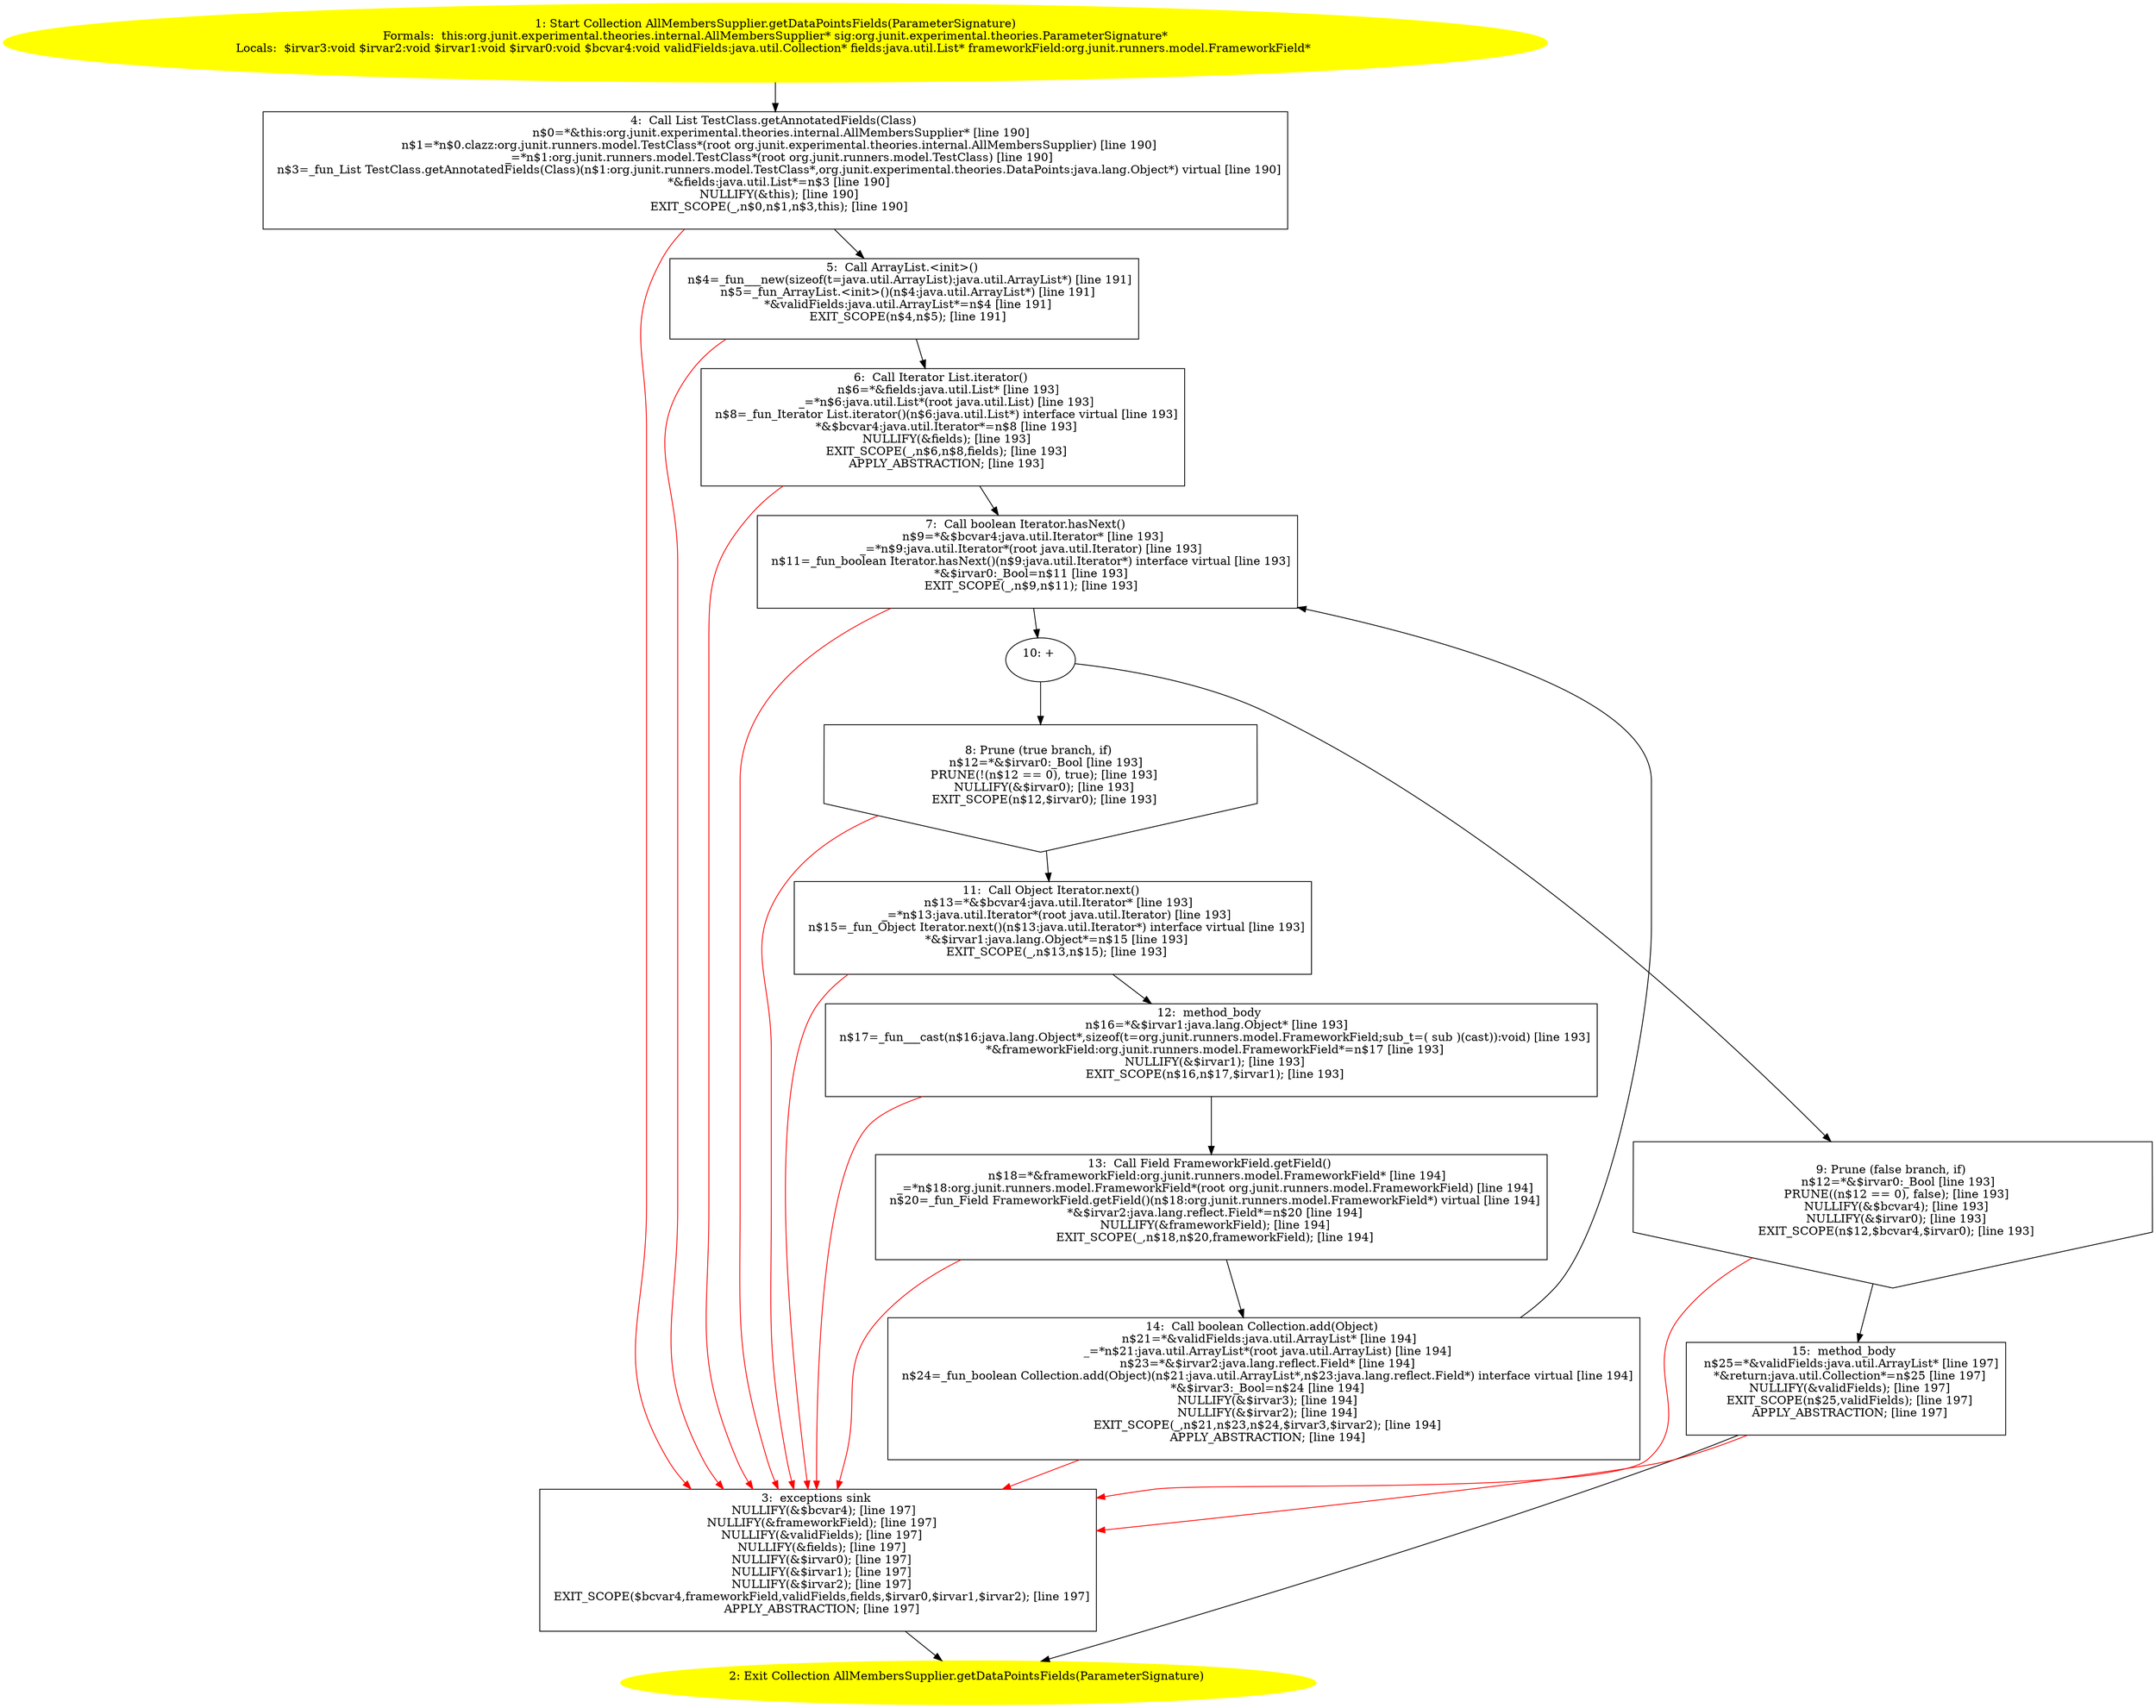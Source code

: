 /* @generated */
digraph cfg {
"org.junit.experimental.theories.internal.AllMembersSupplier.getDataPointsFields(org.junit.experiment.2da3c42d612ef506b6e6f0017a487119_1" [label="1: Start Collection AllMembersSupplier.getDataPointsFields(ParameterSignature)\nFormals:  this:org.junit.experimental.theories.internal.AllMembersSupplier* sig:org.junit.experimental.theories.ParameterSignature*\nLocals:  $irvar3:void $irvar2:void $irvar1:void $irvar0:void $bcvar4:void validFields:java.util.Collection* fields:java.util.List* frameworkField:org.junit.runners.model.FrameworkField* \n  " color=yellow style=filled]
	

	 "org.junit.experimental.theories.internal.AllMembersSupplier.getDataPointsFields(org.junit.experiment.2da3c42d612ef506b6e6f0017a487119_1" -> "org.junit.experimental.theories.internal.AllMembersSupplier.getDataPointsFields(org.junit.experiment.2da3c42d612ef506b6e6f0017a487119_4" ;
"org.junit.experimental.theories.internal.AllMembersSupplier.getDataPointsFields(org.junit.experiment.2da3c42d612ef506b6e6f0017a487119_2" [label="2: Exit Collection AllMembersSupplier.getDataPointsFields(ParameterSignature) \n  " color=yellow style=filled]
	

"org.junit.experimental.theories.internal.AllMembersSupplier.getDataPointsFields(org.junit.experiment.2da3c42d612ef506b6e6f0017a487119_3" [label="3:  exceptions sink \n   NULLIFY(&$bcvar4); [line 197]\n  NULLIFY(&frameworkField); [line 197]\n  NULLIFY(&validFields); [line 197]\n  NULLIFY(&fields); [line 197]\n  NULLIFY(&$irvar0); [line 197]\n  NULLIFY(&$irvar1); [line 197]\n  NULLIFY(&$irvar2); [line 197]\n  EXIT_SCOPE($bcvar4,frameworkField,validFields,fields,$irvar0,$irvar1,$irvar2); [line 197]\n  APPLY_ABSTRACTION; [line 197]\n " shape="box"]
	

	 "org.junit.experimental.theories.internal.AllMembersSupplier.getDataPointsFields(org.junit.experiment.2da3c42d612ef506b6e6f0017a487119_3" -> "org.junit.experimental.theories.internal.AllMembersSupplier.getDataPointsFields(org.junit.experiment.2da3c42d612ef506b6e6f0017a487119_2" ;
"org.junit.experimental.theories.internal.AllMembersSupplier.getDataPointsFields(org.junit.experiment.2da3c42d612ef506b6e6f0017a487119_4" [label="4:  Call List TestClass.getAnnotatedFields(Class) \n   n$0=*&this:org.junit.experimental.theories.internal.AllMembersSupplier* [line 190]\n  n$1=*n$0.clazz:org.junit.runners.model.TestClass*(root org.junit.experimental.theories.internal.AllMembersSupplier) [line 190]\n  _=*n$1:org.junit.runners.model.TestClass*(root org.junit.runners.model.TestClass) [line 190]\n  n$3=_fun_List TestClass.getAnnotatedFields(Class)(n$1:org.junit.runners.model.TestClass*,org.junit.experimental.theories.DataPoints:java.lang.Object*) virtual [line 190]\n  *&fields:java.util.List*=n$3 [line 190]\n  NULLIFY(&this); [line 190]\n  EXIT_SCOPE(_,n$0,n$1,n$3,this); [line 190]\n " shape="box"]
	

	 "org.junit.experimental.theories.internal.AllMembersSupplier.getDataPointsFields(org.junit.experiment.2da3c42d612ef506b6e6f0017a487119_4" -> "org.junit.experimental.theories.internal.AllMembersSupplier.getDataPointsFields(org.junit.experiment.2da3c42d612ef506b6e6f0017a487119_5" ;
	 "org.junit.experimental.theories.internal.AllMembersSupplier.getDataPointsFields(org.junit.experiment.2da3c42d612ef506b6e6f0017a487119_4" -> "org.junit.experimental.theories.internal.AllMembersSupplier.getDataPointsFields(org.junit.experiment.2da3c42d612ef506b6e6f0017a487119_3" [color="red" ];
"org.junit.experimental.theories.internal.AllMembersSupplier.getDataPointsFields(org.junit.experiment.2da3c42d612ef506b6e6f0017a487119_5" [label="5:  Call ArrayList.<init>() \n   n$4=_fun___new(sizeof(t=java.util.ArrayList):java.util.ArrayList*) [line 191]\n  n$5=_fun_ArrayList.<init>()(n$4:java.util.ArrayList*) [line 191]\n  *&validFields:java.util.ArrayList*=n$4 [line 191]\n  EXIT_SCOPE(n$4,n$5); [line 191]\n " shape="box"]
	

	 "org.junit.experimental.theories.internal.AllMembersSupplier.getDataPointsFields(org.junit.experiment.2da3c42d612ef506b6e6f0017a487119_5" -> "org.junit.experimental.theories.internal.AllMembersSupplier.getDataPointsFields(org.junit.experiment.2da3c42d612ef506b6e6f0017a487119_6" ;
	 "org.junit.experimental.theories.internal.AllMembersSupplier.getDataPointsFields(org.junit.experiment.2da3c42d612ef506b6e6f0017a487119_5" -> "org.junit.experimental.theories.internal.AllMembersSupplier.getDataPointsFields(org.junit.experiment.2da3c42d612ef506b6e6f0017a487119_3" [color="red" ];
"org.junit.experimental.theories.internal.AllMembersSupplier.getDataPointsFields(org.junit.experiment.2da3c42d612ef506b6e6f0017a487119_6" [label="6:  Call Iterator List.iterator() \n   n$6=*&fields:java.util.List* [line 193]\n  _=*n$6:java.util.List*(root java.util.List) [line 193]\n  n$8=_fun_Iterator List.iterator()(n$6:java.util.List*) interface virtual [line 193]\n  *&$bcvar4:java.util.Iterator*=n$8 [line 193]\n  NULLIFY(&fields); [line 193]\n  EXIT_SCOPE(_,n$6,n$8,fields); [line 193]\n  APPLY_ABSTRACTION; [line 193]\n " shape="box"]
	

	 "org.junit.experimental.theories.internal.AllMembersSupplier.getDataPointsFields(org.junit.experiment.2da3c42d612ef506b6e6f0017a487119_6" -> "org.junit.experimental.theories.internal.AllMembersSupplier.getDataPointsFields(org.junit.experiment.2da3c42d612ef506b6e6f0017a487119_7" ;
	 "org.junit.experimental.theories.internal.AllMembersSupplier.getDataPointsFields(org.junit.experiment.2da3c42d612ef506b6e6f0017a487119_6" -> "org.junit.experimental.theories.internal.AllMembersSupplier.getDataPointsFields(org.junit.experiment.2da3c42d612ef506b6e6f0017a487119_3" [color="red" ];
"org.junit.experimental.theories.internal.AllMembersSupplier.getDataPointsFields(org.junit.experiment.2da3c42d612ef506b6e6f0017a487119_7" [label="7:  Call boolean Iterator.hasNext() \n   n$9=*&$bcvar4:java.util.Iterator* [line 193]\n  _=*n$9:java.util.Iterator*(root java.util.Iterator) [line 193]\n  n$11=_fun_boolean Iterator.hasNext()(n$9:java.util.Iterator*) interface virtual [line 193]\n  *&$irvar0:_Bool=n$11 [line 193]\n  EXIT_SCOPE(_,n$9,n$11); [line 193]\n " shape="box"]
	

	 "org.junit.experimental.theories.internal.AllMembersSupplier.getDataPointsFields(org.junit.experiment.2da3c42d612ef506b6e6f0017a487119_7" -> "org.junit.experimental.theories.internal.AllMembersSupplier.getDataPointsFields(org.junit.experiment.2da3c42d612ef506b6e6f0017a487119_10" ;
	 "org.junit.experimental.theories.internal.AllMembersSupplier.getDataPointsFields(org.junit.experiment.2da3c42d612ef506b6e6f0017a487119_7" -> "org.junit.experimental.theories.internal.AllMembersSupplier.getDataPointsFields(org.junit.experiment.2da3c42d612ef506b6e6f0017a487119_3" [color="red" ];
"org.junit.experimental.theories.internal.AllMembersSupplier.getDataPointsFields(org.junit.experiment.2da3c42d612ef506b6e6f0017a487119_8" [label="8: Prune (true branch, if) \n   n$12=*&$irvar0:_Bool [line 193]\n  PRUNE(!(n$12 == 0), true); [line 193]\n  NULLIFY(&$irvar0); [line 193]\n  EXIT_SCOPE(n$12,$irvar0); [line 193]\n " shape="invhouse"]
	

	 "org.junit.experimental.theories.internal.AllMembersSupplier.getDataPointsFields(org.junit.experiment.2da3c42d612ef506b6e6f0017a487119_8" -> "org.junit.experimental.theories.internal.AllMembersSupplier.getDataPointsFields(org.junit.experiment.2da3c42d612ef506b6e6f0017a487119_11" ;
	 "org.junit.experimental.theories.internal.AllMembersSupplier.getDataPointsFields(org.junit.experiment.2da3c42d612ef506b6e6f0017a487119_8" -> "org.junit.experimental.theories.internal.AllMembersSupplier.getDataPointsFields(org.junit.experiment.2da3c42d612ef506b6e6f0017a487119_3" [color="red" ];
"org.junit.experimental.theories.internal.AllMembersSupplier.getDataPointsFields(org.junit.experiment.2da3c42d612ef506b6e6f0017a487119_9" [label="9: Prune (false branch, if) \n   n$12=*&$irvar0:_Bool [line 193]\n  PRUNE((n$12 == 0), false); [line 193]\n  NULLIFY(&$bcvar4); [line 193]\n  NULLIFY(&$irvar0); [line 193]\n  EXIT_SCOPE(n$12,$bcvar4,$irvar0); [line 193]\n " shape="invhouse"]
	

	 "org.junit.experimental.theories.internal.AllMembersSupplier.getDataPointsFields(org.junit.experiment.2da3c42d612ef506b6e6f0017a487119_9" -> "org.junit.experimental.theories.internal.AllMembersSupplier.getDataPointsFields(org.junit.experiment.2da3c42d612ef506b6e6f0017a487119_15" ;
	 "org.junit.experimental.theories.internal.AllMembersSupplier.getDataPointsFields(org.junit.experiment.2da3c42d612ef506b6e6f0017a487119_9" -> "org.junit.experimental.theories.internal.AllMembersSupplier.getDataPointsFields(org.junit.experiment.2da3c42d612ef506b6e6f0017a487119_3" [color="red" ];
"org.junit.experimental.theories.internal.AllMembersSupplier.getDataPointsFields(org.junit.experiment.2da3c42d612ef506b6e6f0017a487119_10" [label="10: + \n  " ]
	

	 "org.junit.experimental.theories.internal.AllMembersSupplier.getDataPointsFields(org.junit.experiment.2da3c42d612ef506b6e6f0017a487119_10" -> "org.junit.experimental.theories.internal.AllMembersSupplier.getDataPointsFields(org.junit.experiment.2da3c42d612ef506b6e6f0017a487119_8" ;
	 "org.junit.experimental.theories.internal.AllMembersSupplier.getDataPointsFields(org.junit.experiment.2da3c42d612ef506b6e6f0017a487119_10" -> "org.junit.experimental.theories.internal.AllMembersSupplier.getDataPointsFields(org.junit.experiment.2da3c42d612ef506b6e6f0017a487119_9" ;
"org.junit.experimental.theories.internal.AllMembersSupplier.getDataPointsFields(org.junit.experiment.2da3c42d612ef506b6e6f0017a487119_11" [label="11:  Call Object Iterator.next() \n   n$13=*&$bcvar4:java.util.Iterator* [line 193]\n  _=*n$13:java.util.Iterator*(root java.util.Iterator) [line 193]\n  n$15=_fun_Object Iterator.next()(n$13:java.util.Iterator*) interface virtual [line 193]\n  *&$irvar1:java.lang.Object*=n$15 [line 193]\n  EXIT_SCOPE(_,n$13,n$15); [line 193]\n " shape="box"]
	

	 "org.junit.experimental.theories.internal.AllMembersSupplier.getDataPointsFields(org.junit.experiment.2da3c42d612ef506b6e6f0017a487119_11" -> "org.junit.experimental.theories.internal.AllMembersSupplier.getDataPointsFields(org.junit.experiment.2da3c42d612ef506b6e6f0017a487119_12" ;
	 "org.junit.experimental.theories.internal.AllMembersSupplier.getDataPointsFields(org.junit.experiment.2da3c42d612ef506b6e6f0017a487119_11" -> "org.junit.experimental.theories.internal.AllMembersSupplier.getDataPointsFields(org.junit.experiment.2da3c42d612ef506b6e6f0017a487119_3" [color="red" ];
"org.junit.experimental.theories.internal.AllMembersSupplier.getDataPointsFields(org.junit.experiment.2da3c42d612ef506b6e6f0017a487119_12" [label="12:  method_body \n   n$16=*&$irvar1:java.lang.Object* [line 193]\n  n$17=_fun___cast(n$16:java.lang.Object*,sizeof(t=org.junit.runners.model.FrameworkField;sub_t=( sub )(cast)):void) [line 193]\n  *&frameworkField:org.junit.runners.model.FrameworkField*=n$17 [line 193]\n  NULLIFY(&$irvar1); [line 193]\n  EXIT_SCOPE(n$16,n$17,$irvar1); [line 193]\n " shape="box"]
	

	 "org.junit.experimental.theories.internal.AllMembersSupplier.getDataPointsFields(org.junit.experiment.2da3c42d612ef506b6e6f0017a487119_12" -> "org.junit.experimental.theories.internal.AllMembersSupplier.getDataPointsFields(org.junit.experiment.2da3c42d612ef506b6e6f0017a487119_13" ;
	 "org.junit.experimental.theories.internal.AllMembersSupplier.getDataPointsFields(org.junit.experiment.2da3c42d612ef506b6e6f0017a487119_12" -> "org.junit.experimental.theories.internal.AllMembersSupplier.getDataPointsFields(org.junit.experiment.2da3c42d612ef506b6e6f0017a487119_3" [color="red" ];
"org.junit.experimental.theories.internal.AllMembersSupplier.getDataPointsFields(org.junit.experiment.2da3c42d612ef506b6e6f0017a487119_13" [label="13:  Call Field FrameworkField.getField() \n   n$18=*&frameworkField:org.junit.runners.model.FrameworkField* [line 194]\n  _=*n$18:org.junit.runners.model.FrameworkField*(root org.junit.runners.model.FrameworkField) [line 194]\n  n$20=_fun_Field FrameworkField.getField()(n$18:org.junit.runners.model.FrameworkField*) virtual [line 194]\n  *&$irvar2:java.lang.reflect.Field*=n$20 [line 194]\n  NULLIFY(&frameworkField); [line 194]\n  EXIT_SCOPE(_,n$18,n$20,frameworkField); [line 194]\n " shape="box"]
	

	 "org.junit.experimental.theories.internal.AllMembersSupplier.getDataPointsFields(org.junit.experiment.2da3c42d612ef506b6e6f0017a487119_13" -> "org.junit.experimental.theories.internal.AllMembersSupplier.getDataPointsFields(org.junit.experiment.2da3c42d612ef506b6e6f0017a487119_14" ;
	 "org.junit.experimental.theories.internal.AllMembersSupplier.getDataPointsFields(org.junit.experiment.2da3c42d612ef506b6e6f0017a487119_13" -> "org.junit.experimental.theories.internal.AllMembersSupplier.getDataPointsFields(org.junit.experiment.2da3c42d612ef506b6e6f0017a487119_3" [color="red" ];
"org.junit.experimental.theories.internal.AllMembersSupplier.getDataPointsFields(org.junit.experiment.2da3c42d612ef506b6e6f0017a487119_14" [label="14:  Call boolean Collection.add(Object) \n   n$21=*&validFields:java.util.ArrayList* [line 194]\n  _=*n$21:java.util.ArrayList*(root java.util.ArrayList) [line 194]\n  n$23=*&$irvar2:java.lang.reflect.Field* [line 194]\n  n$24=_fun_boolean Collection.add(Object)(n$21:java.util.ArrayList*,n$23:java.lang.reflect.Field*) interface virtual [line 194]\n  *&$irvar3:_Bool=n$24 [line 194]\n  NULLIFY(&$irvar3); [line 194]\n  NULLIFY(&$irvar2); [line 194]\n  EXIT_SCOPE(_,n$21,n$23,n$24,$irvar3,$irvar2); [line 194]\n  APPLY_ABSTRACTION; [line 194]\n " shape="box"]
	

	 "org.junit.experimental.theories.internal.AllMembersSupplier.getDataPointsFields(org.junit.experiment.2da3c42d612ef506b6e6f0017a487119_14" -> "org.junit.experimental.theories.internal.AllMembersSupplier.getDataPointsFields(org.junit.experiment.2da3c42d612ef506b6e6f0017a487119_7" ;
	 "org.junit.experimental.theories.internal.AllMembersSupplier.getDataPointsFields(org.junit.experiment.2da3c42d612ef506b6e6f0017a487119_14" -> "org.junit.experimental.theories.internal.AllMembersSupplier.getDataPointsFields(org.junit.experiment.2da3c42d612ef506b6e6f0017a487119_3" [color="red" ];
"org.junit.experimental.theories.internal.AllMembersSupplier.getDataPointsFields(org.junit.experiment.2da3c42d612ef506b6e6f0017a487119_15" [label="15:  method_body \n   n$25=*&validFields:java.util.ArrayList* [line 197]\n  *&return:java.util.Collection*=n$25 [line 197]\n  NULLIFY(&validFields); [line 197]\n  EXIT_SCOPE(n$25,validFields); [line 197]\n  APPLY_ABSTRACTION; [line 197]\n " shape="box"]
	

	 "org.junit.experimental.theories.internal.AllMembersSupplier.getDataPointsFields(org.junit.experiment.2da3c42d612ef506b6e6f0017a487119_15" -> "org.junit.experimental.theories.internal.AllMembersSupplier.getDataPointsFields(org.junit.experiment.2da3c42d612ef506b6e6f0017a487119_2" ;
	 "org.junit.experimental.theories.internal.AllMembersSupplier.getDataPointsFields(org.junit.experiment.2da3c42d612ef506b6e6f0017a487119_15" -> "org.junit.experimental.theories.internal.AllMembersSupplier.getDataPointsFields(org.junit.experiment.2da3c42d612ef506b6e6f0017a487119_3" [color="red" ];
}
